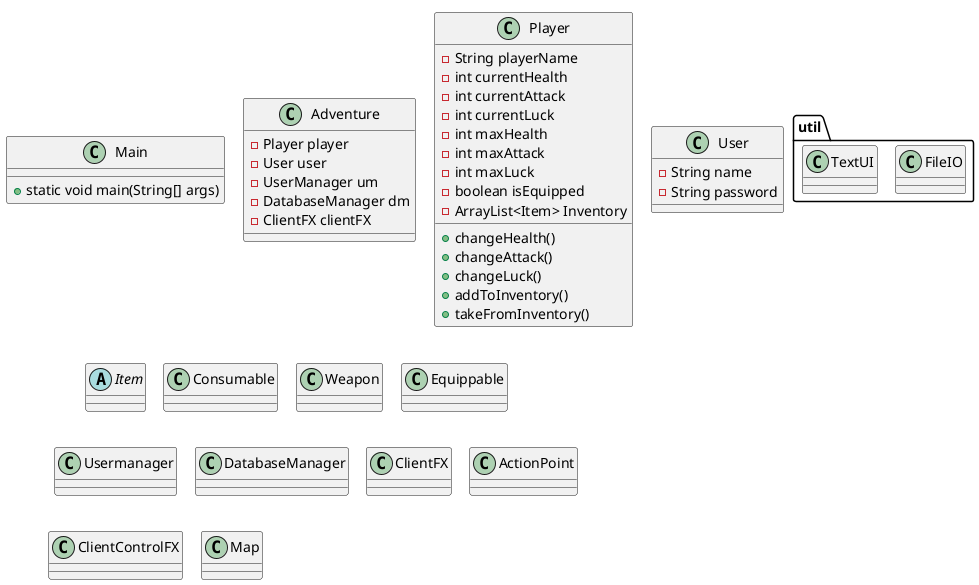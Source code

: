 @startuml
!pragma layout smetana
'https://plantuml.com/class-diagram


class Main{

+ static void main(String[] args)
}


class Adventure{
-Player player
- User user
- UserManager um
- DatabaseManager dm
-ClientFX clientFX

}

class Player{
-String playerName
-int currentHealth
-int currentAttack
- int currentLuck
-int maxHealth
-int maxAttack
-int maxLuck
-boolean isEquipped
-ArrayList<Item> Inventory

+ changeHealth()
+ changeAttack()
+ changeLuck()
+ addToInventory()
+ takeFromInventory()


'+ getPlayerName()
'+ setPlayerName()
'+ getCurrentHealth()
'+ setCurrentHealth()
'+getCurrentAttack()
'+setCurrentAttack()
'+getCurrentLuck()
'+setCurrentLuck()
'+getMaxHealth()
'+setMaxHealth()
'+getMaxStrength()
'+setMaxStrength()
'+getMaxLuck()
'+setMaxLuck()
'+getIsEquipped()
'+setIsEquipped()
'+getInventory()
'+setInventory()
'+addToInventory()




}


class User{
-String name
-String password
}
abstract class Item
class Consumable
class Weapon
class Equippable

package util{
class FileIO
class TextUI
}


class Usermanager
class DatabaseManager
class ClientFX
class ActionPoint
class ClientControlFX
class Map



@enduml